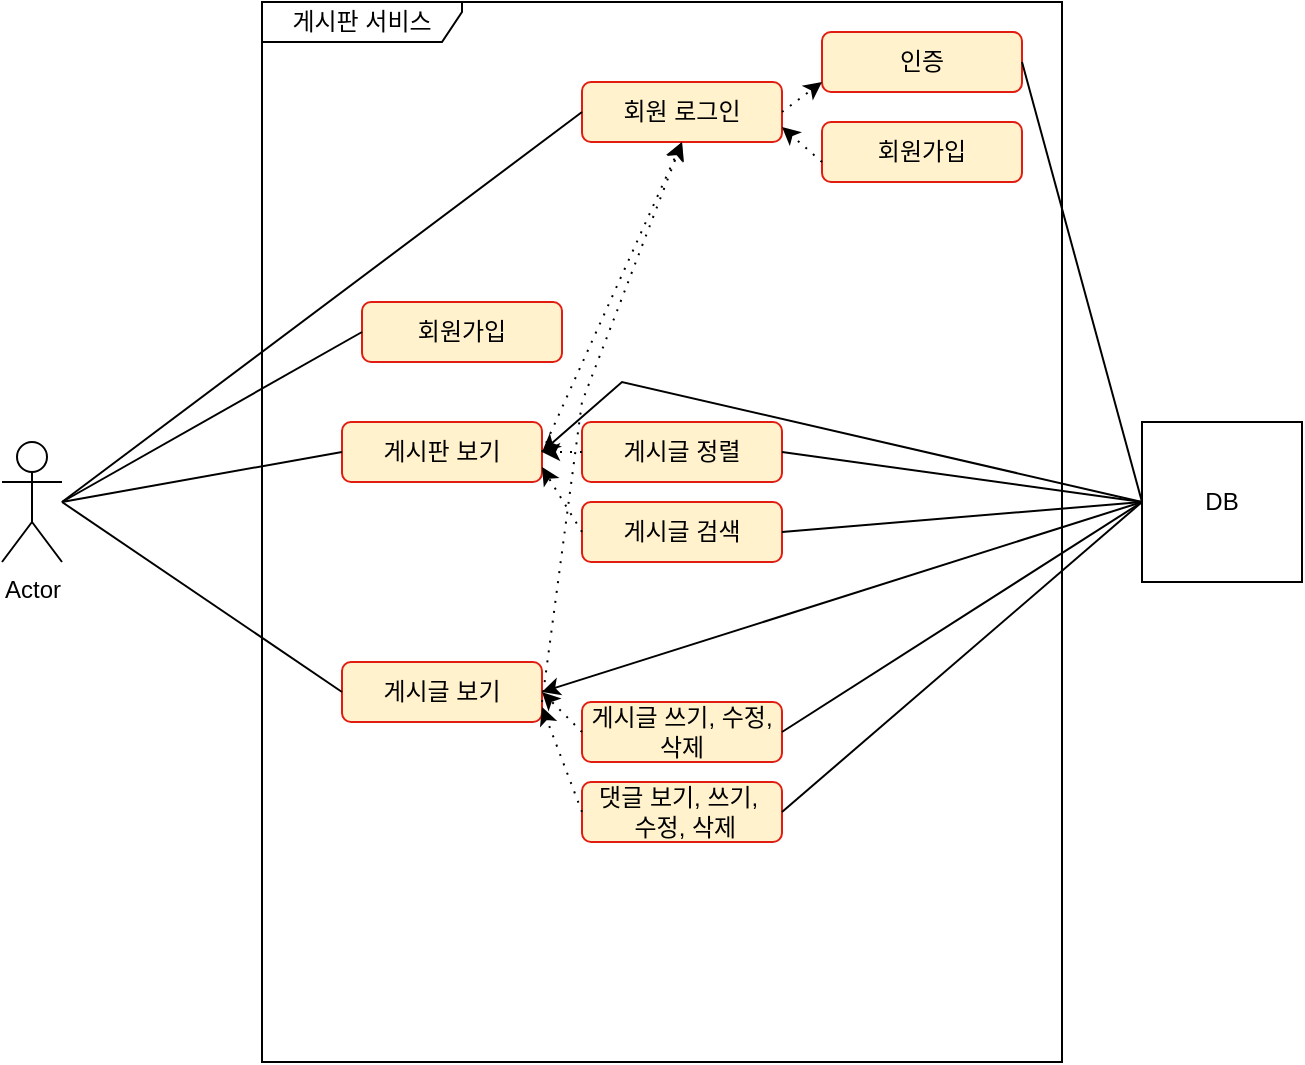 <mxfile version="21.0.2" type="github">
  <diagram name="페이지-1" id="-8BfHyuhOYc2tNKekYW0">
    <mxGraphModel dx="795" dy="497" grid="1" gridSize="10" guides="1" tooltips="1" connect="1" arrows="1" fold="1" page="1" pageScale="1" pageWidth="827" pageHeight="1169" math="0" shadow="0">
      <root>
        <mxCell id="0" />
        <mxCell id="1" parent="0" />
        <mxCell id="0kle1VkK1ZtakKVvM_SF-2" value="게시판 서비스" style="shape=umlFrame;whiteSpace=wrap;html=1;pointerEvents=0;width=100;height=20;" vertex="1" parent="1">
          <mxGeometry x="280" y="230" width="400" height="530" as="geometry" />
        </mxCell>
        <mxCell id="0kle1VkK1ZtakKVvM_SF-3" value="Actor" style="shape=umlActor;verticalLabelPosition=bottom;verticalAlign=top;html=1;" vertex="1" parent="1">
          <mxGeometry x="150" y="450" width="30" height="60" as="geometry" />
        </mxCell>
        <mxCell id="0kle1VkK1ZtakKVvM_SF-4" value="회원가입" style="rounded=1;whiteSpace=wrap;html=1;fillColor=#fff2cc;strokeColor=#e01d10;" vertex="1" parent="1">
          <mxGeometry x="330" y="380" width="100" height="30" as="geometry" />
        </mxCell>
        <mxCell id="0kle1VkK1ZtakKVvM_SF-5" value="게시판 보기" style="rounded=1;whiteSpace=wrap;html=1;fillColor=#fff2cc;strokeColor=#e01d10;" vertex="1" parent="1">
          <mxGeometry x="320" y="440" width="100" height="30" as="geometry" />
        </mxCell>
        <mxCell id="0kle1VkK1ZtakKVvM_SF-6" value="게시글 보기" style="rounded=1;whiteSpace=wrap;html=1;fillColor=#fff2cc;strokeColor=#e01d10;" vertex="1" parent="1">
          <mxGeometry x="320" y="560" width="100" height="30" as="geometry" />
        </mxCell>
        <mxCell id="0kle1VkK1ZtakKVvM_SF-7" value="회원 로그인" style="rounded=1;whiteSpace=wrap;html=1;fillColor=#fff2cc;strokeColor=#e01d10;" vertex="1" parent="1">
          <mxGeometry x="440" y="270" width="100" height="30" as="geometry" />
        </mxCell>
        <mxCell id="0kle1VkK1ZtakKVvM_SF-8" value="게시글 정렬" style="rounded=1;whiteSpace=wrap;html=1;fillColor=#fff2cc;strokeColor=#e01d10;" vertex="1" parent="1">
          <mxGeometry x="440" y="440" width="100" height="30" as="geometry" />
        </mxCell>
        <mxCell id="0kle1VkK1ZtakKVvM_SF-9" value="게시글 검색" style="rounded=1;whiteSpace=wrap;html=1;fillColor=#fff2cc;strokeColor=#e01d10;" vertex="1" parent="1">
          <mxGeometry x="440" y="480" width="100" height="30" as="geometry" />
        </mxCell>
        <mxCell id="0kle1VkK1ZtakKVvM_SF-10" value="게시글 쓰기, 수정, 삭제" style="rounded=1;whiteSpace=wrap;html=1;fillColor=#fff2cc;strokeColor=#e01d10;" vertex="1" parent="1">
          <mxGeometry x="440" y="580" width="100" height="30" as="geometry" />
        </mxCell>
        <mxCell id="0kle1VkK1ZtakKVvM_SF-11" value="댓글 보기, 쓰기,&amp;nbsp;&lt;br&gt;&amp;nbsp;수정, 삭제" style="rounded=1;whiteSpace=wrap;html=1;fillColor=#fff2cc;strokeColor=#e01d10;" vertex="1" parent="1">
          <mxGeometry x="440" y="620" width="100" height="30" as="geometry" />
        </mxCell>
        <mxCell id="0kle1VkK1ZtakKVvM_SF-12" value="인증" style="rounded=1;whiteSpace=wrap;html=1;fillColor=#fff2cc;strokeColor=#e01d10;" vertex="1" parent="1">
          <mxGeometry x="560" y="245" width="100" height="30" as="geometry" />
        </mxCell>
        <mxCell id="0kle1VkK1ZtakKVvM_SF-13" value="회원가입" style="rounded=1;whiteSpace=wrap;html=1;fillColor=#fff2cc;strokeColor=#e01d10;" vertex="1" parent="1">
          <mxGeometry x="560" y="290" width="100" height="30" as="geometry" />
        </mxCell>
        <mxCell id="0kle1VkK1ZtakKVvM_SF-17" value="" style="endArrow=none;html=1;rounded=0;entryX=0;entryY=0.5;entryDx=0;entryDy=0;" edge="1" parent="1" target="0kle1VkK1ZtakKVvM_SF-4">
          <mxGeometry width="50" height="50" relative="1" as="geometry">
            <mxPoint x="180" y="480" as="sourcePoint" />
            <mxPoint x="230" y="430" as="targetPoint" />
          </mxGeometry>
        </mxCell>
        <mxCell id="0kle1VkK1ZtakKVvM_SF-18" value="" style="endArrow=none;html=1;rounded=0;entryX=0;entryY=0.5;entryDx=0;entryDy=0;" edge="1" parent="1" target="0kle1VkK1ZtakKVvM_SF-5">
          <mxGeometry width="50" height="50" relative="1" as="geometry">
            <mxPoint x="180" y="480" as="sourcePoint" />
            <mxPoint x="430" y="420" as="targetPoint" />
          </mxGeometry>
        </mxCell>
        <mxCell id="0kle1VkK1ZtakKVvM_SF-19" value="" style="endArrow=none;html=1;rounded=0;entryX=0;entryY=0.5;entryDx=0;entryDy=0;" edge="1" parent="1" target="0kle1VkK1ZtakKVvM_SF-6">
          <mxGeometry width="50" height="50" relative="1" as="geometry">
            <mxPoint x="180" y="480" as="sourcePoint" />
            <mxPoint x="430" y="420" as="targetPoint" />
          </mxGeometry>
        </mxCell>
        <mxCell id="0kle1VkK1ZtakKVvM_SF-21" value="" style="endArrow=classic;html=1;rounded=0;dashed=1;dashPattern=1 4;exitX=1;exitY=0.5;exitDx=0;exitDy=0;" edge="1" parent="1" source="0kle1VkK1ZtakKVvM_SF-7">
          <mxGeometry width="50" height="50" relative="1" as="geometry">
            <mxPoint x="540" y="290" as="sourcePoint" />
            <mxPoint x="560" y="270" as="targetPoint" />
          </mxGeometry>
        </mxCell>
        <mxCell id="0kle1VkK1ZtakKVvM_SF-22" value="" style="endArrow=none;html=1;rounded=0;entryX=0;entryY=0.5;entryDx=0;entryDy=0;" edge="1" parent="1" target="0kle1VkK1ZtakKVvM_SF-7">
          <mxGeometry width="50" height="50" relative="1" as="geometry">
            <mxPoint x="180" y="480" as="sourcePoint" />
            <mxPoint x="230" y="430" as="targetPoint" />
          </mxGeometry>
        </mxCell>
        <mxCell id="0kle1VkK1ZtakKVvM_SF-24" value="" style="endArrow=classic;html=1;rounded=0;entryX=1;entryY=0.75;entryDx=0;entryDy=0;dashed=1;dashPattern=1 4;" edge="1" parent="1" target="0kle1VkK1ZtakKVvM_SF-7">
          <mxGeometry width="50" height="50" relative="1" as="geometry">
            <mxPoint x="560" y="310" as="sourcePoint" />
            <mxPoint x="610" y="260" as="targetPoint" />
          </mxGeometry>
        </mxCell>
        <mxCell id="0kle1VkK1ZtakKVvM_SF-29" value="DB" style="whiteSpace=wrap;html=1;aspect=fixed;" vertex="1" parent="1">
          <mxGeometry x="720" y="440" width="80" height="80" as="geometry" />
        </mxCell>
        <mxCell id="0kle1VkK1ZtakKVvM_SF-30" value="" style="endArrow=none;html=1;rounded=0;entryX=0;entryY=0.5;entryDx=0;entryDy=0;" edge="1" parent="1" target="0kle1VkK1ZtakKVvM_SF-29">
          <mxGeometry width="50" height="50" relative="1" as="geometry">
            <mxPoint x="660" y="260" as="sourcePoint" />
            <mxPoint x="710" y="210" as="targetPoint" />
          </mxGeometry>
        </mxCell>
        <mxCell id="0kle1VkK1ZtakKVvM_SF-31" value="" style="endArrow=classic;html=1;rounded=0;entryX=1;entryY=0.5;entryDx=0;entryDy=0;" edge="1" parent="1" target="0kle1VkK1ZtakKVvM_SF-5">
          <mxGeometry width="50" height="50" relative="1" as="geometry">
            <mxPoint x="720" y="480" as="sourcePoint" />
            <mxPoint x="500" y="460" as="targetPoint" />
            <Array as="points">
              <mxPoint x="460" y="420" />
            </Array>
          </mxGeometry>
        </mxCell>
        <mxCell id="0kle1VkK1ZtakKVvM_SF-32" value="" style="endArrow=classic;html=1;rounded=0;exitX=0;exitY=0.5;exitDx=0;exitDy=0;entryX=1;entryY=0.5;entryDx=0;entryDy=0;" edge="1" parent="1" source="0kle1VkK1ZtakKVvM_SF-29" target="0kle1VkK1ZtakKVvM_SF-6">
          <mxGeometry width="50" height="50" relative="1" as="geometry">
            <mxPoint x="450" y="510" as="sourcePoint" />
            <mxPoint x="500" y="460" as="targetPoint" />
          </mxGeometry>
        </mxCell>
        <mxCell id="0kle1VkK1ZtakKVvM_SF-33" value="" style="endArrow=none;html=1;rounded=0;exitX=1;exitY=0.5;exitDx=0;exitDy=0;" edge="1" parent="1" source="0kle1VkK1ZtakKVvM_SF-8">
          <mxGeometry width="50" height="50" relative="1" as="geometry">
            <mxPoint x="450" y="510" as="sourcePoint" />
            <mxPoint x="720" y="480" as="targetPoint" />
          </mxGeometry>
        </mxCell>
        <mxCell id="0kle1VkK1ZtakKVvM_SF-34" value="" style="endArrow=none;html=1;rounded=0;entryX=0;entryY=0.5;entryDx=0;entryDy=0;exitX=1;exitY=0.5;exitDx=0;exitDy=0;" edge="1" parent="1" source="0kle1VkK1ZtakKVvM_SF-9" target="0kle1VkK1ZtakKVvM_SF-29">
          <mxGeometry width="50" height="50" relative="1" as="geometry">
            <mxPoint x="450" y="510" as="sourcePoint" />
            <mxPoint x="500" y="460" as="targetPoint" />
          </mxGeometry>
        </mxCell>
        <mxCell id="0kle1VkK1ZtakKVvM_SF-35" value="" style="endArrow=none;html=1;rounded=0;exitX=1;exitY=0.5;exitDx=0;exitDy=0;" edge="1" parent="1" source="0kle1VkK1ZtakKVvM_SF-10">
          <mxGeometry width="50" height="50" relative="1" as="geometry">
            <mxPoint x="450" y="510" as="sourcePoint" />
            <mxPoint x="720" y="480" as="targetPoint" />
          </mxGeometry>
        </mxCell>
        <mxCell id="0kle1VkK1ZtakKVvM_SF-36" value="" style="endArrow=none;html=1;rounded=0;entryX=0;entryY=0.5;entryDx=0;entryDy=0;exitX=1;exitY=0.5;exitDx=0;exitDy=0;" edge="1" parent="1" source="0kle1VkK1ZtakKVvM_SF-11" target="0kle1VkK1ZtakKVvM_SF-29">
          <mxGeometry width="50" height="50" relative="1" as="geometry">
            <mxPoint x="450" y="510" as="sourcePoint" />
            <mxPoint x="500" y="460" as="targetPoint" />
          </mxGeometry>
        </mxCell>
        <mxCell id="0kle1VkK1ZtakKVvM_SF-37" value="" style="endArrow=classic;html=1;rounded=0;exitX=0;exitY=0.5;exitDx=0;exitDy=0;entryX=1;entryY=0.5;entryDx=0;entryDy=0;dashed=1;dashPattern=1 4;" edge="1" parent="1" source="0kle1VkK1ZtakKVvM_SF-10" target="0kle1VkK1ZtakKVvM_SF-6">
          <mxGeometry width="50" height="50" relative="1" as="geometry">
            <mxPoint x="450" y="510" as="sourcePoint" />
            <mxPoint x="500" y="460" as="targetPoint" />
          </mxGeometry>
        </mxCell>
        <mxCell id="0kle1VkK1ZtakKVvM_SF-38" value="" style="endArrow=classic;html=1;rounded=0;exitX=0;exitY=0.5;exitDx=0;exitDy=0;entryX=1;entryY=0.75;entryDx=0;entryDy=0;dashed=1;dashPattern=1 4;" edge="1" parent="1" source="0kle1VkK1ZtakKVvM_SF-11" target="0kle1VkK1ZtakKVvM_SF-6">
          <mxGeometry width="50" height="50" relative="1" as="geometry">
            <mxPoint x="450" y="510" as="sourcePoint" />
            <mxPoint x="500" y="460" as="targetPoint" />
          </mxGeometry>
        </mxCell>
        <mxCell id="0kle1VkK1ZtakKVvM_SF-39" value="" style="endArrow=classic;html=1;rounded=0;exitX=0;exitY=0.5;exitDx=0;exitDy=0;dashed=1;dashPattern=1 4;" edge="1" parent="1" source="0kle1VkK1ZtakKVvM_SF-8">
          <mxGeometry width="50" height="50" relative="1" as="geometry">
            <mxPoint x="450" y="510" as="sourcePoint" />
            <mxPoint x="420" y="455" as="targetPoint" />
          </mxGeometry>
        </mxCell>
        <mxCell id="0kle1VkK1ZtakKVvM_SF-40" value="" style="endArrow=classic;html=1;rounded=0;exitX=0;exitY=0.5;exitDx=0;exitDy=0;entryX=1;entryY=0.75;entryDx=0;entryDy=0;dashed=1;dashPattern=1 4;" edge="1" parent="1" source="0kle1VkK1ZtakKVvM_SF-9" target="0kle1VkK1ZtakKVvM_SF-5">
          <mxGeometry width="50" height="50" relative="1" as="geometry">
            <mxPoint x="450" y="510" as="sourcePoint" />
            <mxPoint x="500" y="460" as="targetPoint" />
          </mxGeometry>
        </mxCell>
        <mxCell id="0kle1VkK1ZtakKVvM_SF-42" value="" style="endArrow=classic;html=1;rounded=0;entryX=0.5;entryY=1;entryDx=0;entryDy=0;dashed=1;dashPattern=1 4;" edge="1" parent="1" target="0kle1VkK1ZtakKVvM_SF-7">
          <mxGeometry width="50" height="50" relative="1" as="geometry">
            <mxPoint x="420" y="580" as="sourcePoint" />
            <mxPoint x="500" y="460" as="targetPoint" />
            <Array as="points">
              <mxPoint x="440" y="430" />
            </Array>
          </mxGeometry>
        </mxCell>
        <mxCell id="0kle1VkK1ZtakKVvM_SF-43" value="" style="endArrow=classic;html=1;rounded=0;exitX=1;exitY=0.5;exitDx=0;exitDy=0;entryX=0.5;entryY=1;entryDx=0;entryDy=0;dashed=1;dashPattern=1 4;" edge="1" parent="1" source="0kle1VkK1ZtakKVvM_SF-5" target="0kle1VkK1ZtakKVvM_SF-7">
          <mxGeometry width="50" height="50" relative="1" as="geometry">
            <mxPoint x="450" y="510" as="sourcePoint" />
            <mxPoint x="500" y="460" as="targetPoint" />
          </mxGeometry>
        </mxCell>
      </root>
    </mxGraphModel>
  </diagram>
</mxfile>

